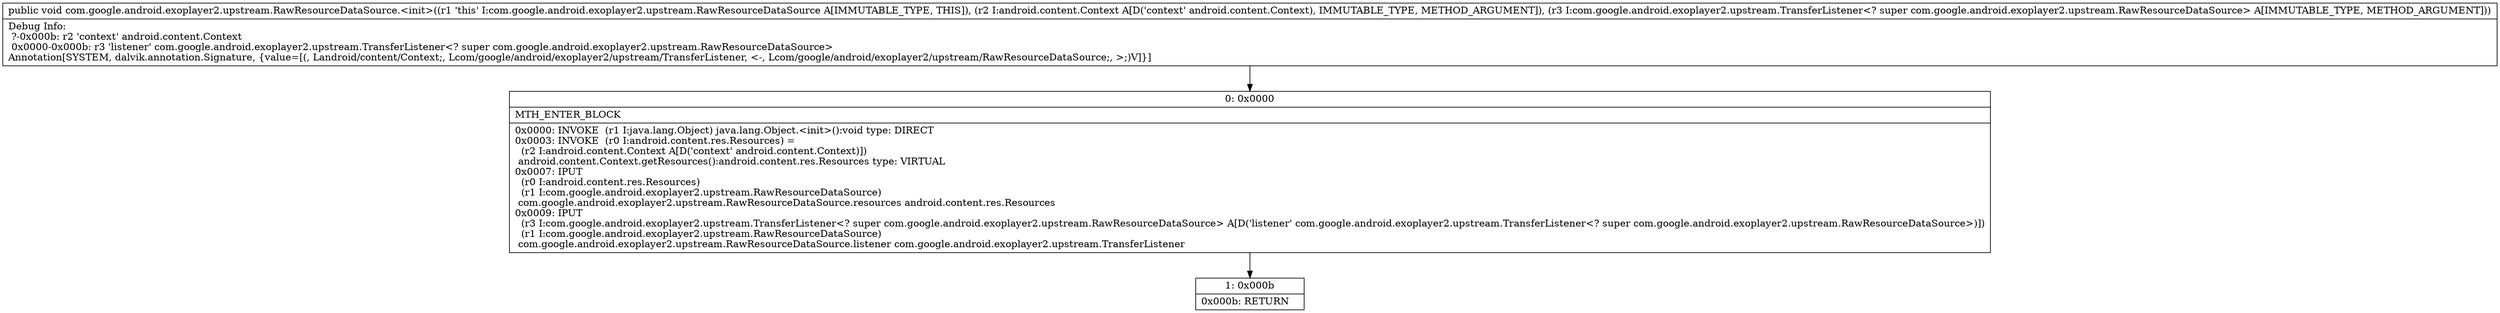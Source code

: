 digraph "CFG forcom.google.android.exoplayer2.upstream.RawResourceDataSource.\<init\>(Landroid\/content\/Context;Lcom\/google\/android\/exoplayer2\/upstream\/TransferListener;)V" {
Node_0 [shape=record,label="{0\:\ 0x0000|MTH_ENTER_BLOCK\l|0x0000: INVOKE  (r1 I:java.lang.Object) java.lang.Object.\<init\>():void type: DIRECT \l0x0003: INVOKE  (r0 I:android.content.res.Resources) = \l  (r2 I:android.content.Context A[D('context' android.content.Context)])\l android.content.Context.getResources():android.content.res.Resources type: VIRTUAL \l0x0007: IPUT  \l  (r0 I:android.content.res.Resources)\l  (r1 I:com.google.android.exoplayer2.upstream.RawResourceDataSource)\l com.google.android.exoplayer2.upstream.RawResourceDataSource.resources android.content.res.Resources \l0x0009: IPUT  \l  (r3 I:com.google.android.exoplayer2.upstream.TransferListener\<? super com.google.android.exoplayer2.upstream.RawResourceDataSource\> A[D('listener' com.google.android.exoplayer2.upstream.TransferListener\<? super com.google.android.exoplayer2.upstream.RawResourceDataSource\>)])\l  (r1 I:com.google.android.exoplayer2.upstream.RawResourceDataSource)\l com.google.android.exoplayer2.upstream.RawResourceDataSource.listener com.google.android.exoplayer2.upstream.TransferListener \l}"];
Node_1 [shape=record,label="{1\:\ 0x000b|0x000b: RETURN   \l}"];
MethodNode[shape=record,label="{public void com.google.android.exoplayer2.upstream.RawResourceDataSource.\<init\>((r1 'this' I:com.google.android.exoplayer2.upstream.RawResourceDataSource A[IMMUTABLE_TYPE, THIS]), (r2 I:android.content.Context A[D('context' android.content.Context), IMMUTABLE_TYPE, METHOD_ARGUMENT]), (r3 I:com.google.android.exoplayer2.upstream.TransferListener\<? super com.google.android.exoplayer2.upstream.RawResourceDataSource\> A[IMMUTABLE_TYPE, METHOD_ARGUMENT]))  | Debug Info:\l  ?\-0x000b: r2 'context' android.content.Context\l  0x0000\-0x000b: r3 'listener' com.google.android.exoplayer2.upstream.TransferListener\<? super com.google.android.exoplayer2.upstream.RawResourceDataSource\>\lAnnotation[SYSTEM, dalvik.annotation.Signature, \{value=[(, Landroid\/content\/Context;, Lcom\/google\/android\/exoplayer2\/upstream\/TransferListener, \<\-, Lcom\/google\/android\/exoplayer2\/upstream\/RawResourceDataSource;, \>;)V]\}]\l}"];
MethodNode -> Node_0;
Node_0 -> Node_1;
}

